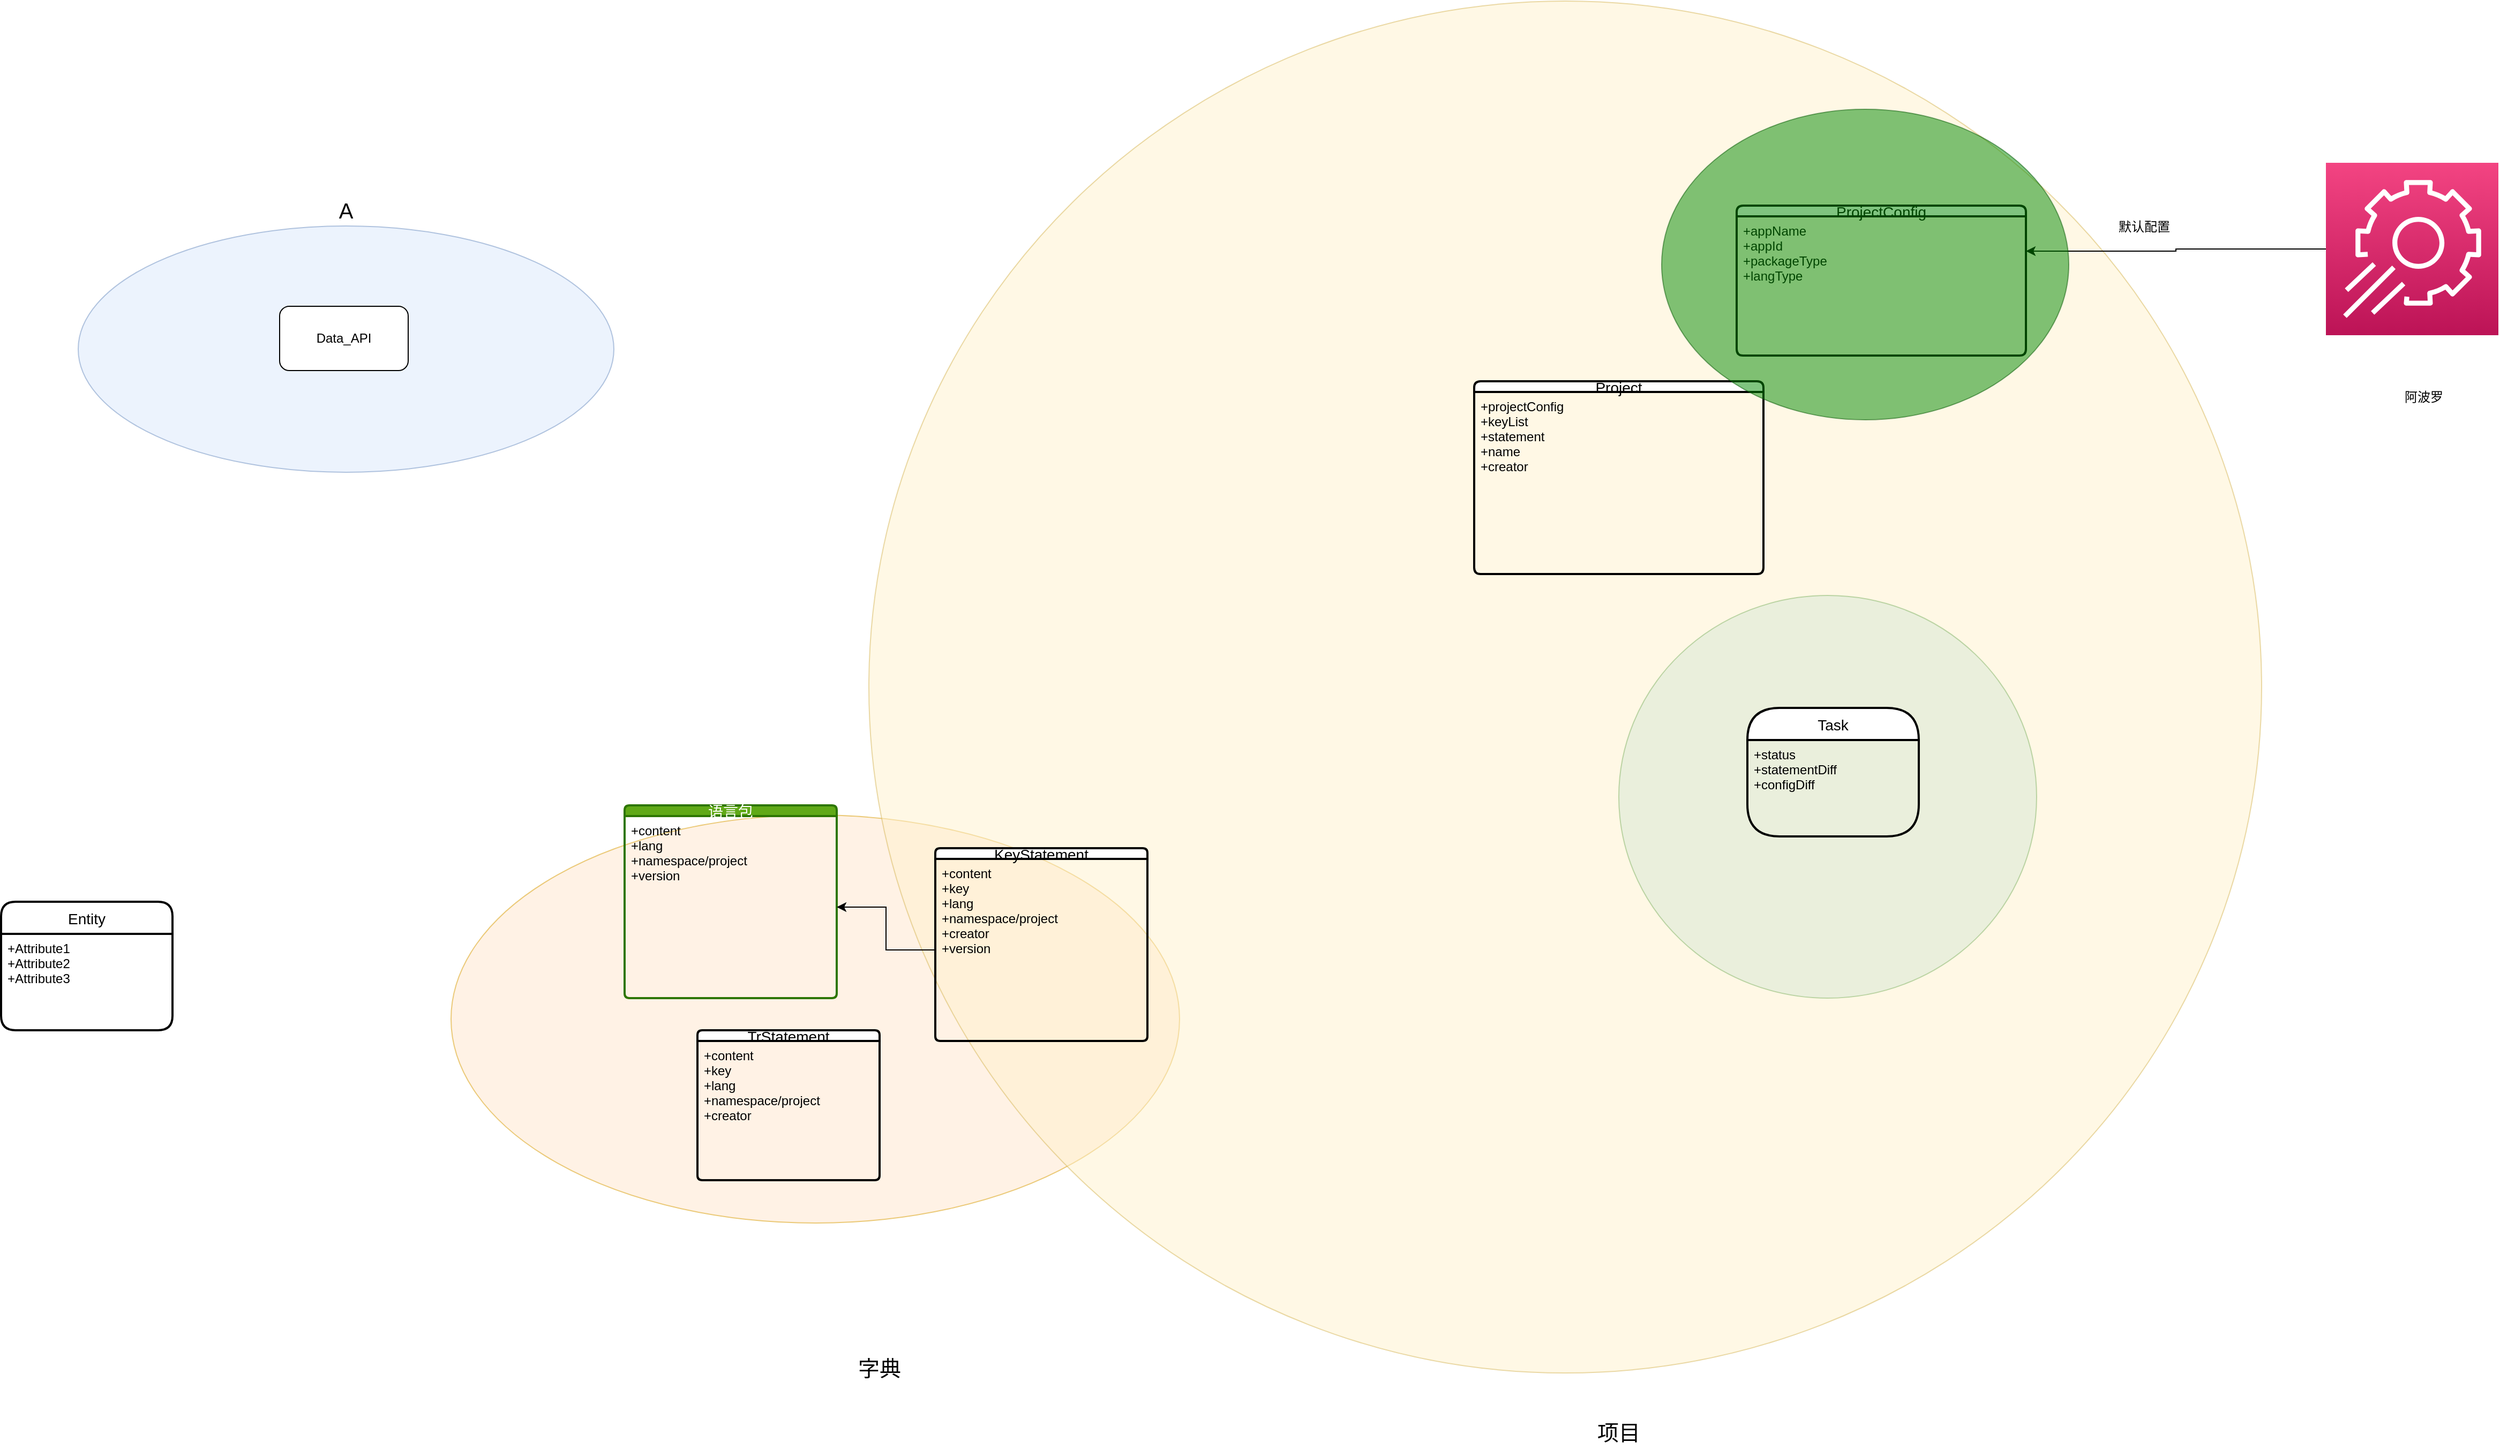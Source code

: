<mxfile version="15.7.0" type="github">
  <diagram name="Page-1" id="5987fedf-629e-85c4-6858-42fee31821dd">
    <mxGraphModel dx="920" dy="568" grid="1" gridSize="10" guides="1" tooltips="1" connect="1" arrows="1" fold="1" page="1" pageScale="1.5" pageWidth="1169" pageHeight="826" background="none" math="0" shadow="0">
      <root>
        <mxCell id="0" style=";html=1;" />
        <mxCell id="1" style=";html=1;" parent="0" />
        <mxCell id="2a5a01dd2e413fbf-1" value="" style="ellipse;whiteSpace=wrap;html=1;rounded=0;shadow=0;strokeWidth=1;fillColor=#dae8fc;fontSize=24;align=right;strokeColor=#6c8ebf;opacity=50;" parent="1" vertex="1">
          <mxGeometry x="312" y="359" width="500" height="230" as="geometry" />
        </mxCell>
        <mxCell id="2a5a01dd2e413fbf-3" value="" style="ellipse;whiteSpace=wrap;html=1;rounded=0;shadow=0;strokeWidth=1;fillColor=#ffe6cc;fontSize=24;align=center;strokeColor=#d79b00;opacity=50;" parent="1" vertex="1">
          <mxGeometry x="660" y="909" width="680" height="381" as="geometry" />
        </mxCell>
        <mxCell id="2a5a01dd2e413fbf-9" value="" style="ellipse;whiteSpace=wrap;html=1;rounded=0;shadow=0;strokeWidth=1;fillColor=#fff2cc;fontSize=24;align=right;strokeColor=#d6b656;opacity=50;" parent="1" vertex="1">
          <mxGeometry x="1050" y="149" width="1300" height="1281" as="geometry" />
        </mxCell>
        <mxCell id="2a5a01dd2e413fbf-47" value="A" style="text;html=1;strokeColor=none;fillColor=none;align=center;verticalAlign=middle;whiteSpace=wrap;rounded=0;shadow=0;fontSize=20;" parent="1" vertex="1">
          <mxGeometry x="522" y="329" width="80" height="30" as="geometry" />
        </mxCell>
        <mxCell id="2a5a01dd2e413fbf-49" value="字典" style="text;html=1;strokeColor=none;fillColor=none;align=center;verticalAlign=middle;whiteSpace=wrap;rounded=0;shadow=0;fontSize=20;" parent="1" vertex="1">
          <mxGeometry x="1020" y="1410" width="80" height="30" as="geometry" />
        </mxCell>
        <mxCell id="2a5a01dd2e413fbf-55" value="项目" style="text;html=1;strokeColor=none;fillColor=none;align=center;verticalAlign=middle;whiteSpace=wrap;rounded=0;shadow=0;fontSize=20;" parent="1" vertex="1">
          <mxGeometry x="1710" y="1470" width="80" height="30" as="geometry" />
        </mxCell>
        <mxCell id="NLK1Mg9AR4mJyal4Z9Bh-1" value="Entity" style="swimlane;childLayout=stackLayout;horizontal=1;startSize=30;horizontalStack=0;rounded=1;fontSize=14;fontStyle=0;strokeWidth=2;resizeParent=0;resizeLast=1;shadow=0;dashed=0;align=center;" vertex="1" parent="1">
          <mxGeometry x="240" y="990" width="160" height="120" as="geometry" />
        </mxCell>
        <mxCell id="NLK1Mg9AR4mJyal4Z9Bh-2" value="+Attribute1&#xa;+Attribute2&#xa;+Attribute3" style="align=left;strokeColor=none;fillColor=none;spacingLeft=4;fontSize=12;verticalAlign=top;resizable=0;rotatable=0;part=1;" vertex="1" parent="NLK1Mg9AR4mJyal4Z9Bh-1">
          <mxGeometry y="30" width="160" height="90" as="geometry" />
        </mxCell>
        <mxCell id="NLK1Mg9AR4mJyal4Z9Bh-5" value="TrStatement" style="swimlane;childLayout=stackLayout;horizontal=1;startSize=10;horizontalStack=0;rounded=1;fontSize=14;fontStyle=0;strokeWidth=2;resizeParent=0;resizeLast=1;shadow=0;dashed=0;align=center;" vertex="1" parent="1">
          <mxGeometry x="890" y="1110" width="170" height="140" as="geometry" />
        </mxCell>
        <mxCell id="NLK1Mg9AR4mJyal4Z9Bh-6" value="+content&#xa;+key&#xa;+lang&#xa;+namespace/project&#xa;+creator" style="align=left;strokeColor=none;fillColor=none;spacingLeft=4;fontSize=12;verticalAlign=top;resizable=0;rotatable=0;part=1;" vertex="1" parent="NLK1Mg9AR4mJyal4Z9Bh-5">
          <mxGeometry y="10" width="170" height="130" as="geometry" />
        </mxCell>
        <mxCell id="2a5a01dd2e413fbf-7" value="" style="ellipse;whiteSpace=wrap;html=1;rounded=0;shadow=0;strokeWidth=1;fillColor=#d5e8d4;fontSize=24;align=right;strokeColor=#82b366;opacity=50;" parent="1" vertex="1">
          <mxGeometry x="1750" y="704" width="390" height="376" as="geometry" />
        </mxCell>
        <mxCell id="NLK1Mg9AR4mJyal4Z9Bh-8" value="Project" style="swimlane;childLayout=stackLayout;horizontal=1;startSize=10;horizontalStack=0;rounded=1;fontSize=14;fontStyle=0;strokeWidth=2;resizeParent=0;resizeLast=1;shadow=0;dashed=0;align=center;arcSize=20;" vertex="1" parent="1">
          <mxGeometry x="1615" y="504" width="270" height="180" as="geometry" />
        </mxCell>
        <mxCell id="NLK1Mg9AR4mJyal4Z9Bh-9" value="+projectConfig&#xa;+keyList&#xa;+statement&#xa;+name&#xa;+creator" style="align=left;strokeColor=none;fillColor=none;spacingLeft=4;fontSize=12;verticalAlign=top;resizable=0;rotatable=0;part=1;" vertex="1" parent="NLK1Mg9AR4mJyal4Z9Bh-8">
          <mxGeometry y="10" width="270" height="170" as="geometry" />
        </mxCell>
        <mxCell id="NLK1Mg9AR4mJyal4Z9Bh-10" value="ProjectConfig" style="swimlane;childLayout=stackLayout;horizontal=1;startSize=10;horizontalStack=0;rounded=1;fontSize=14;fontStyle=0;strokeWidth=2;resizeParent=0;resizeLast=1;shadow=0;dashed=0;align=center;arcSize=20;" vertex="1" parent="1">
          <mxGeometry x="1860" y="340" width="270" height="140" as="geometry" />
        </mxCell>
        <mxCell id="NLK1Mg9AR4mJyal4Z9Bh-11" value="+appName&#xa;+appId&#xa;+packageType&#xa;+langType" style="align=left;strokeColor=none;fillColor=none;spacingLeft=4;fontSize=12;verticalAlign=top;resizable=0;rotatable=0;part=1;" vertex="1" parent="NLK1Mg9AR4mJyal4Z9Bh-10">
          <mxGeometry y="10" width="270" height="130" as="geometry" />
        </mxCell>
        <mxCell id="NLK1Mg9AR4mJyal4Z9Bh-14" style="edgeStyle=orthogonalEdgeStyle;rounded=0;orthogonalLoop=1;jettySize=auto;html=1;entryX=1;entryY=0.25;entryDx=0;entryDy=0;" edge="1" parent="1" source="NLK1Mg9AR4mJyal4Z9Bh-12" target="NLK1Mg9AR4mJyal4Z9Bh-11">
          <mxGeometry relative="1" as="geometry" />
        </mxCell>
        <mxCell id="NLK1Mg9AR4mJyal4Z9Bh-12" value="" style="sketch=0;points=[[0,0,0],[0.25,0,0],[0.5,0,0],[0.75,0,0],[1,0,0],[0,1,0],[0.25,1,0],[0.5,1,0],[0.75,1,0],[1,1,0],[0,0.25,0],[0,0.5,0],[0,0.75,0],[1,0.25,0],[1,0.5,0],[1,0.75,0]];points=[[0,0,0],[0.25,0,0],[0.5,0,0],[0.75,0,0],[1,0,0],[0,1,0],[0.25,1,0],[0.5,1,0],[0.75,1,0],[1,1,0],[0,0.25,0],[0,0.5,0],[0,0.75,0],[1,0.25,0],[1,0.5,0],[1,0.75,0]];outlineConnect=0;fontColor=#232F3E;gradientColor=#F34482;gradientDirection=north;fillColor=#BC1356;strokeColor=#ffffff;dashed=0;verticalLabelPosition=bottom;verticalAlign=top;align=center;html=1;fontSize=12;fontStyle=0;aspect=fixed;shape=mxgraph.aws4.resourceIcon;resIcon=mxgraph.aws4.app_config;" vertex="1" parent="1">
          <mxGeometry x="2410" y="300" width="161" height="161" as="geometry" />
        </mxCell>
        <mxCell id="NLK1Mg9AR4mJyal4Z9Bh-13" value="阿波罗" style="text;html=1;resizable=0;autosize=1;align=center;verticalAlign=middle;points=[];fillColor=none;strokeColor=none;rounded=0;" vertex="1" parent="1">
          <mxGeometry x="2475.5" y="509" width="50" height="20" as="geometry" />
        </mxCell>
        <mxCell id="NLK1Mg9AR4mJyal4Z9Bh-15" value="默认配置" style="text;html=1;resizable=0;autosize=1;align=center;verticalAlign=middle;points=[];fillColor=none;strokeColor=none;rounded=0;" vertex="1" parent="1">
          <mxGeometry x="2210" y="350" width="60" height="20" as="geometry" />
        </mxCell>
        <mxCell id="2a5a01dd2e413fbf-8" value="" style="ellipse;whiteSpace=wrap;html=1;rounded=0;shadow=0;strokeWidth=1;fillColor=#008a00;fontSize=24;align=right;strokeColor=#005700;opacity=50;fontColor=#ffffff;" parent="1" vertex="1">
          <mxGeometry x="1790" y="250" width="380" height="290" as="geometry" />
        </mxCell>
        <mxCell id="NLK1Mg9AR4mJyal4Z9Bh-16" value="Task" style="swimlane;childLayout=stackLayout;horizontal=1;startSize=30;horizontalStack=0;rounded=1;fontSize=14;fontStyle=0;strokeWidth=2;resizeParent=0;resizeLast=1;shadow=0;dashed=0;align=center;arcSize=50;" vertex="1" parent="1">
          <mxGeometry x="1870" y="809" width="160" height="120" as="geometry" />
        </mxCell>
        <mxCell id="NLK1Mg9AR4mJyal4Z9Bh-17" value="+status&#xa;+statementDiff&#xa;+configDiff" style="align=left;strokeColor=none;fillColor=none;spacingLeft=4;fontSize=12;verticalAlign=top;resizable=0;rotatable=0;part=1;" vertex="1" parent="NLK1Mg9AR4mJyal4Z9Bh-16">
          <mxGeometry y="30" width="160" height="90" as="geometry" />
        </mxCell>
        <mxCell id="NLK1Mg9AR4mJyal4Z9Bh-18" value="KeyStatement" style="swimlane;childLayout=stackLayout;horizontal=1;startSize=10;horizontalStack=0;rounded=1;fontSize=14;fontStyle=0;strokeWidth=2;resizeParent=0;resizeLast=1;shadow=0;dashed=0;align=center;" vertex="1" parent="1">
          <mxGeometry x="1112" y="940" width="198" height="180" as="geometry" />
        </mxCell>
        <mxCell id="NLK1Mg9AR4mJyal4Z9Bh-19" value="+content&#xa;+key&#xa;+lang&#xa;+namespace/project&#xa;+creator&#xa;+version" style="align=left;strokeColor=none;fillColor=none;spacingLeft=4;fontSize=12;verticalAlign=top;resizable=0;rotatable=0;part=1;" vertex="1" parent="NLK1Mg9AR4mJyal4Z9Bh-18">
          <mxGeometry y="10" width="198" height="170" as="geometry" />
        </mxCell>
        <mxCell id="NLK1Mg9AR4mJyal4Z9Bh-20" value="语言包" style="swimlane;childLayout=stackLayout;horizontal=1;startSize=10;horizontalStack=0;rounded=1;fontSize=14;fontStyle=0;strokeWidth=2;resizeParent=0;resizeLast=1;shadow=0;dashed=0;align=center;fillColor=#60a917;fontColor=#ffffff;strokeColor=#2D7600;" vertex="1" parent="1">
          <mxGeometry x="822" y="900" width="198" height="180" as="geometry" />
        </mxCell>
        <mxCell id="NLK1Mg9AR4mJyal4Z9Bh-21" value="+content&#xa;+lang&#xa;+namespace/project&#xa;+version" style="align=left;strokeColor=none;fillColor=none;spacingLeft=4;fontSize=12;verticalAlign=top;resizable=0;rotatable=0;part=1;" vertex="1" parent="NLK1Mg9AR4mJyal4Z9Bh-20">
          <mxGeometry y="10" width="198" height="170" as="geometry" />
        </mxCell>
        <mxCell id="NLK1Mg9AR4mJyal4Z9Bh-22" style="edgeStyle=orthogonalEdgeStyle;rounded=0;orthogonalLoop=1;jettySize=auto;html=1;" edge="1" parent="1" source="NLK1Mg9AR4mJyal4Z9Bh-19" target="NLK1Mg9AR4mJyal4Z9Bh-21">
          <mxGeometry relative="1" as="geometry" />
        </mxCell>
        <mxCell id="NLK1Mg9AR4mJyal4Z9Bh-24" value="Data_API" style="rounded=1;whiteSpace=wrap;html=1;align=center;" vertex="1" parent="1">
          <mxGeometry x="500" y="434" width="120" height="60" as="geometry" />
        </mxCell>
      </root>
    </mxGraphModel>
  </diagram>
</mxfile>
